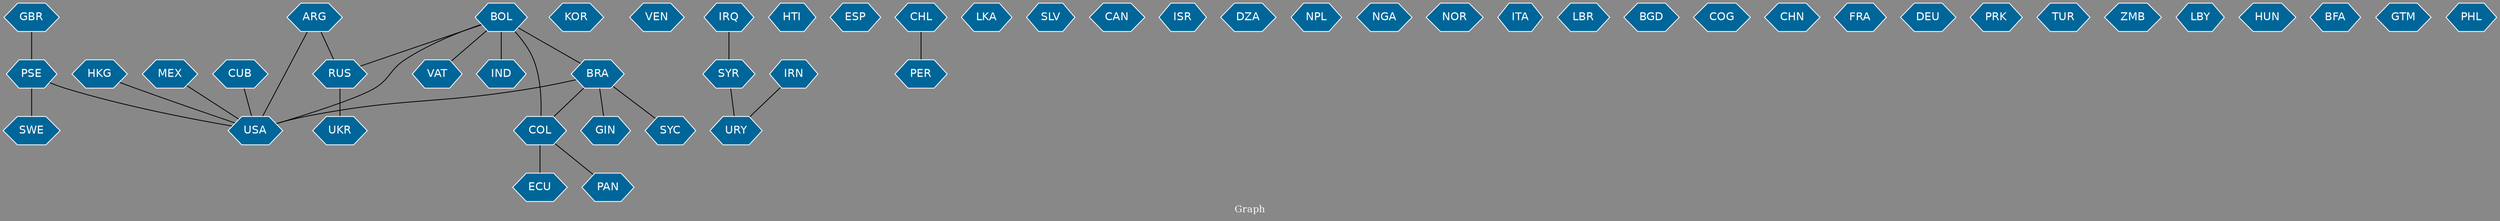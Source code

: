 // Countries together in item graph
graph {
	graph [bgcolor="#888888" fontcolor=white fontsize=12 label="Graph" outputorder=edgesfirst overlap=prism]
	node [color=white fillcolor="#006699" fontcolor=white fontname=Helvetica shape=hexagon style=filled]
	edge [arrowhead=open color=black fontcolor=white fontname=Courier fontsize=12]
		MEX [label=MEX]
		KOR [label=KOR]
		VEN [label=VEN]
		URY [label=URY]
		GBR [label=GBR]
		PSE [label=PSE]
		HTI [label=HTI]
		BRA [label=BRA]
		ESP [label=ESP]
		CHL [label=CHL]
		USA [label=USA]
		CUB [label=CUB]
		ARG [label=ARG]
		VAT [label=VAT]
		IRQ [label=IRQ]
		SYR [label=SYR]
		LKA [label=LKA]
		UKR [label=UKR]
		ECU [label=ECU]
		COL [label=COL]
		IND [label=IND]
		BOL [label=BOL]
		SLV [label=SLV]
		PER [label=PER]
		CAN [label=CAN]
		ISR [label=ISR]
		IRN [label=IRN]
		SWE [label=SWE]
		DZA [label=DZA]
		NPL [label=NPL]
		RUS [label=RUS]
		NGA [label=NGA]
		NOR [label=NOR]
		ITA [label=ITA]
		LBR [label=LBR]
		BGD [label=BGD]
		COG [label=COG]
		CHN [label=CHN]
		FRA [label=FRA]
		DEU [label=DEU]
		PRK [label=PRK]
		HKG [label=HKG]
		TUR [label=TUR]
		ZMB [label=ZMB]
		GIN [label=GIN]
		LBY [label=LBY]
		HUN [label=HUN]
		BFA [label=BFA]
		PAN [label=PAN]
		GTM [label=GTM]
		PHL [label=PHL]
		SYC [label=SYC]
			PSE -- SWE [weight=1]
			HKG -- USA [weight=1]
			COL -- ECU [weight=3]
			CHL -- PER [weight=1]
			BOL -- BRA [weight=2]
			BOL -- COL [weight=1]
			ARG -- USA [weight=1]
			SYR -- URY [weight=1]
			BRA -- COL [weight=1]
			BRA -- USA [weight=2]
			MEX -- USA [weight=1]
			BOL -- IND [weight=2]
			COL -- PAN [weight=1]
			RUS -- UKR [weight=3]
			PSE -- USA [weight=1]
			IRQ -- SYR [weight=2]
			IRN -- URY [weight=1]
			CUB -- USA [weight=1]
			GBR -- PSE [weight=1]
			BOL -- RUS [weight=1]
			BRA -- SYC [weight=1]
			BOL -- VAT [weight=2]
			BOL -- USA [weight=1]
			BRA -- GIN [weight=1]
			ARG -- RUS [weight=1]
}